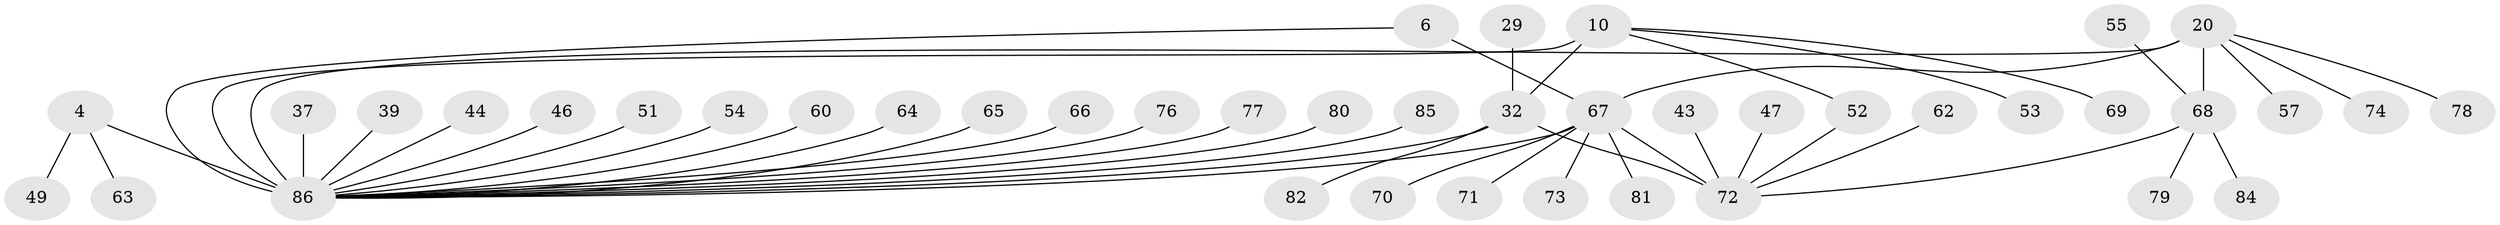 // original degree distribution, {12: 0.011627906976744186, 8: 0.03488372093023256, 4: 0.05813953488372093, 5: 0.03488372093023256, 13: 0.011627906976744186, 6: 0.011627906976744186, 10: 0.011627906976744186, 9: 0.023255813953488372, 7: 0.03488372093023256, 1: 0.5581395348837209, 2: 0.19767441860465115, 3: 0.011627906976744186}
// Generated by graph-tools (version 1.1) at 2025/56/03/09/25 04:56:08]
// undirected, 43 vertices, 48 edges
graph export_dot {
graph [start="1"]
  node [color=gray90,style=filled];
  4 [super="+3"];
  6 [super="+5"];
  10 [super="+9"];
  20 [super="+17"];
  29;
  32 [super="+14"];
  37;
  39;
  43 [super="+33"];
  44 [super="+41"];
  46;
  47;
  49 [super="+24"];
  51;
  52;
  53;
  54;
  55;
  57;
  60;
  62 [super="+45"];
  63 [super="+48"];
  64;
  65;
  66;
  67 [super="+58"];
  68 [super="+35"];
  69;
  70 [super="+56"];
  71 [super="+28"];
  72 [super="+40"];
  73;
  74;
  76;
  77;
  78;
  79;
  80;
  81 [super="+34"];
  82;
  84;
  85 [super="+59"];
  86 [super="+83+2+30+31+75"];
  4 -- 49;
  4 -- 63;
  4 -- 86 [weight=5];
  6 -- 86 [weight=2];
  6 -- 67 [weight=4];
  10 -- 52;
  10 -- 69;
  10 -- 53;
  10 -- 86 [weight=4];
  10 -- 32;
  20 -- 78;
  20 -- 86 [weight=4];
  20 -- 57;
  20 -- 74;
  20 -- 67;
  20 -- 68 [weight=4];
  29 -- 32;
  32 -- 82;
  32 -- 86;
  32 -- 72 [weight=4];
  37 -- 86;
  39 -- 86;
  43 -- 72;
  44 -- 86;
  46 -- 86;
  47 -- 72;
  51 -- 86;
  52 -- 72;
  54 -- 86;
  55 -- 68;
  60 -- 86;
  62 -- 72;
  64 -- 86;
  65 -- 86;
  66 -- 86;
  67 -- 70;
  67 -- 71;
  67 -- 73;
  67 -- 81;
  67 -- 86;
  67 -- 72 [weight=2];
  68 -- 84;
  68 -- 79;
  68 -- 72;
  76 -- 86;
  77 -- 86;
  80 -- 86;
  85 -- 86;
}

